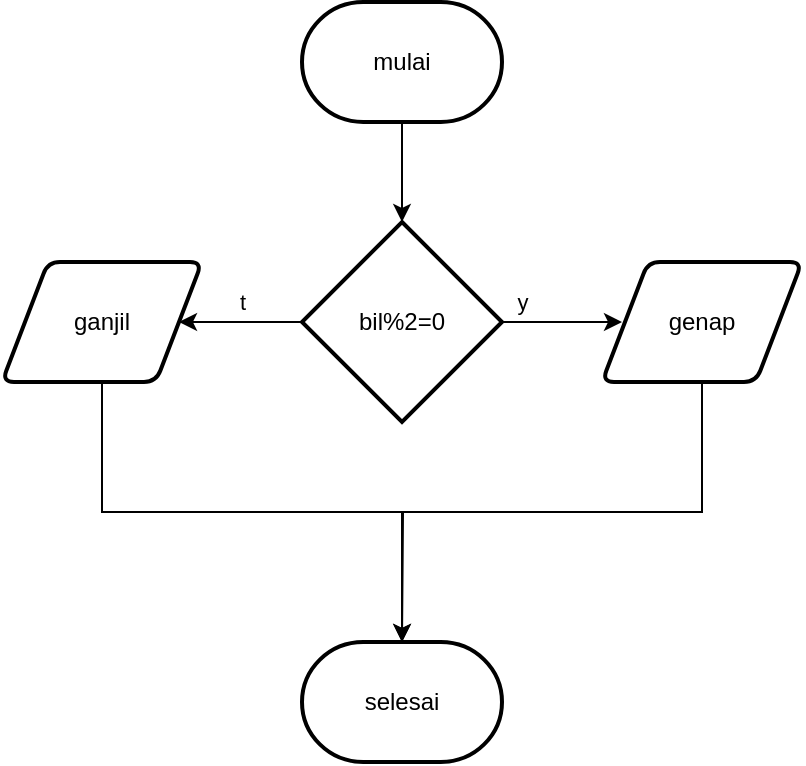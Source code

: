 <mxfile version="22.0.4" type="github">
  <diagram name="Page-1" id="NiKetnM6CQDGSiN2ejif">
    <mxGraphModel dx="880" dy="470" grid="1" gridSize="10" guides="1" tooltips="1" connect="1" arrows="1" fold="1" page="1" pageScale="1" pageWidth="850" pageHeight="1100" math="0" shadow="0">
      <root>
        <mxCell id="0" />
        <mxCell id="1" parent="0" />
        <mxCell id="CKsZPQIBu417IgH_w-Tm-2" style="edgeStyle=orthogonalEdgeStyle;rounded=0;orthogonalLoop=1;jettySize=auto;html=1;" edge="1" parent="1" source="CKsZPQIBu417IgH_w-Tm-1">
          <mxGeometry relative="1" as="geometry">
            <mxPoint x="400" y="130" as="targetPoint" />
          </mxGeometry>
        </mxCell>
        <mxCell id="CKsZPQIBu417IgH_w-Tm-1" value="mulai" style="strokeWidth=2;html=1;shape=mxgraph.flowchart.terminator;whiteSpace=wrap;" vertex="1" parent="1">
          <mxGeometry x="350" y="20" width="100" height="60" as="geometry" />
        </mxCell>
        <mxCell id="CKsZPQIBu417IgH_w-Tm-4" value="y" style="edgeStyle=orthogonalEdgeStyle;rounded=0;orthogonalLoop=1;jettySize=auto;html=1;exitX=1;exitY=0.5;exitDx=0;exitDy=0;exitPerimeter=0;" edge="1" parent="1" source="CKsZPQIBu417IgH_w-Tm-3">
          <mxGeometry x="-0.669" y="10" relative="1" as="geometry">
            <mxPoint x="510" y="180" as="targetPoint" />
            <mxPoint as="offset" />
          </mxGeometry>
        </mxCell>
        <mxCell id="CKsZPQIBu417IgH_w-Tm-9" value="t" style="edgeStyle=orthogonalEdgeStyle;rounded=0;orthogonalLoop=1;jettySize=auto;html=1;exitX=0;exitY=0.5;exitDx=0;exitDy=0;exitPerimeter=0;entryX=1;entryY=0.5;entryDx=0;entryDy=0;" edge="1" parent="1" source="CKsZPQIBu417IgH_w-Tm-3" target="CKsZPQIBu417IgH_w-Tm-8">
          <mxGeometry x="-0.024" y="-10" relative="1" as="geometry">
            <Array as="points">
              <mxPoint x="320" y="180" />
              <mxPoint x="320" y="180" />
            </Array>
            <mxPoint as="offset" />
          </mxGeometry>
        </mxCell>
        <mxCell id="CKsZPQIBu417IgH_w-Tm-3" value="bil%2=0" style="strokeWidth=2;html=1;shape=mxgraph.flowchart.decision;whiteSpace=wrap;" vertex="1" parent="1">
          <mxGeometry x="350" y="130" width="100" height="100" as="geometry" />
        </mxCell>
        <mxCell id="CKsZPQIBu417IgH_w-Tm-15" style="edgeStyle=orthogonalEdgeStyle;rounded=0;orthogonalLoop=1;jettySize=auto;html=1;exitX=0.5;exitY=1;exitDx=0;exitDy=0;" edge="1" parent="1" source="CKsZPQIBu417IgH_w-Tm-7">
          <mxGeometry relative="1" as="geometry">
            <mxPoint x="400" y="340" as="targetPoint" />
          </mxGeometry>
        </mxCell>
        <mxCell id="CKsZPQIBu417IgH_w-Tm-7" value="genap" style="shape=parallelogram;html=1;strokeWidth=2;perimeter=parallelogramPerimeter;whiteSpace=wrap;rounded=1;arcSize=12;size=0.23;" vertex="1" parent="1">
          <mxGeometry x="500" y="150" width="100" height="60" as="geometry" />
        </mxCell>
        <mxCell id="CKsZPQIBu417IgH_w-Tm-14" style="edgeStyle=orthogonalEdgeStyle;rounded=0;orthogonalLoop=1;jettySize=auto;html=1;exitX=0.5;exitY=1;exitDx=0;exitDy=0;" edge="1" parent="1" source="CKsZPQIBu417IgH_w-Tm-8" target="CKsZPQIBu417IgH_w-Tm-12">
          <mxGeometry relative="1" as="geometry" />
        </mxCell>
        <mxCell id="CKsZPQIBu417IgH_w-Tm-8" value="ganjil" style="shape=parallelogram;html=1;strokeWidth=2;perimeter=parallelogramPerimeter;whiteSpace=wrap;rounded=1;arcSize=12;size=0.23;" vertex="1" parent="1">
          <mxGeometry x="200" y="150" width="100" height="60" as="geometry" />
        </mxCell>
        <mxCell id="CKsZPQIBu417IgH_w-Tm-12" value="selesai" style="strokeWidth=2;html=1;shape=mxgraph.flowchart.terminator;whiteSpace=wrap;" vertex="1" parent="1">
          <mxGeometry x="350" y="340" width="100" height="60" as="geometry" />
        </mxCell>
      </root>
    </mxGraphModel>
  </diagram>
</mxfile>
